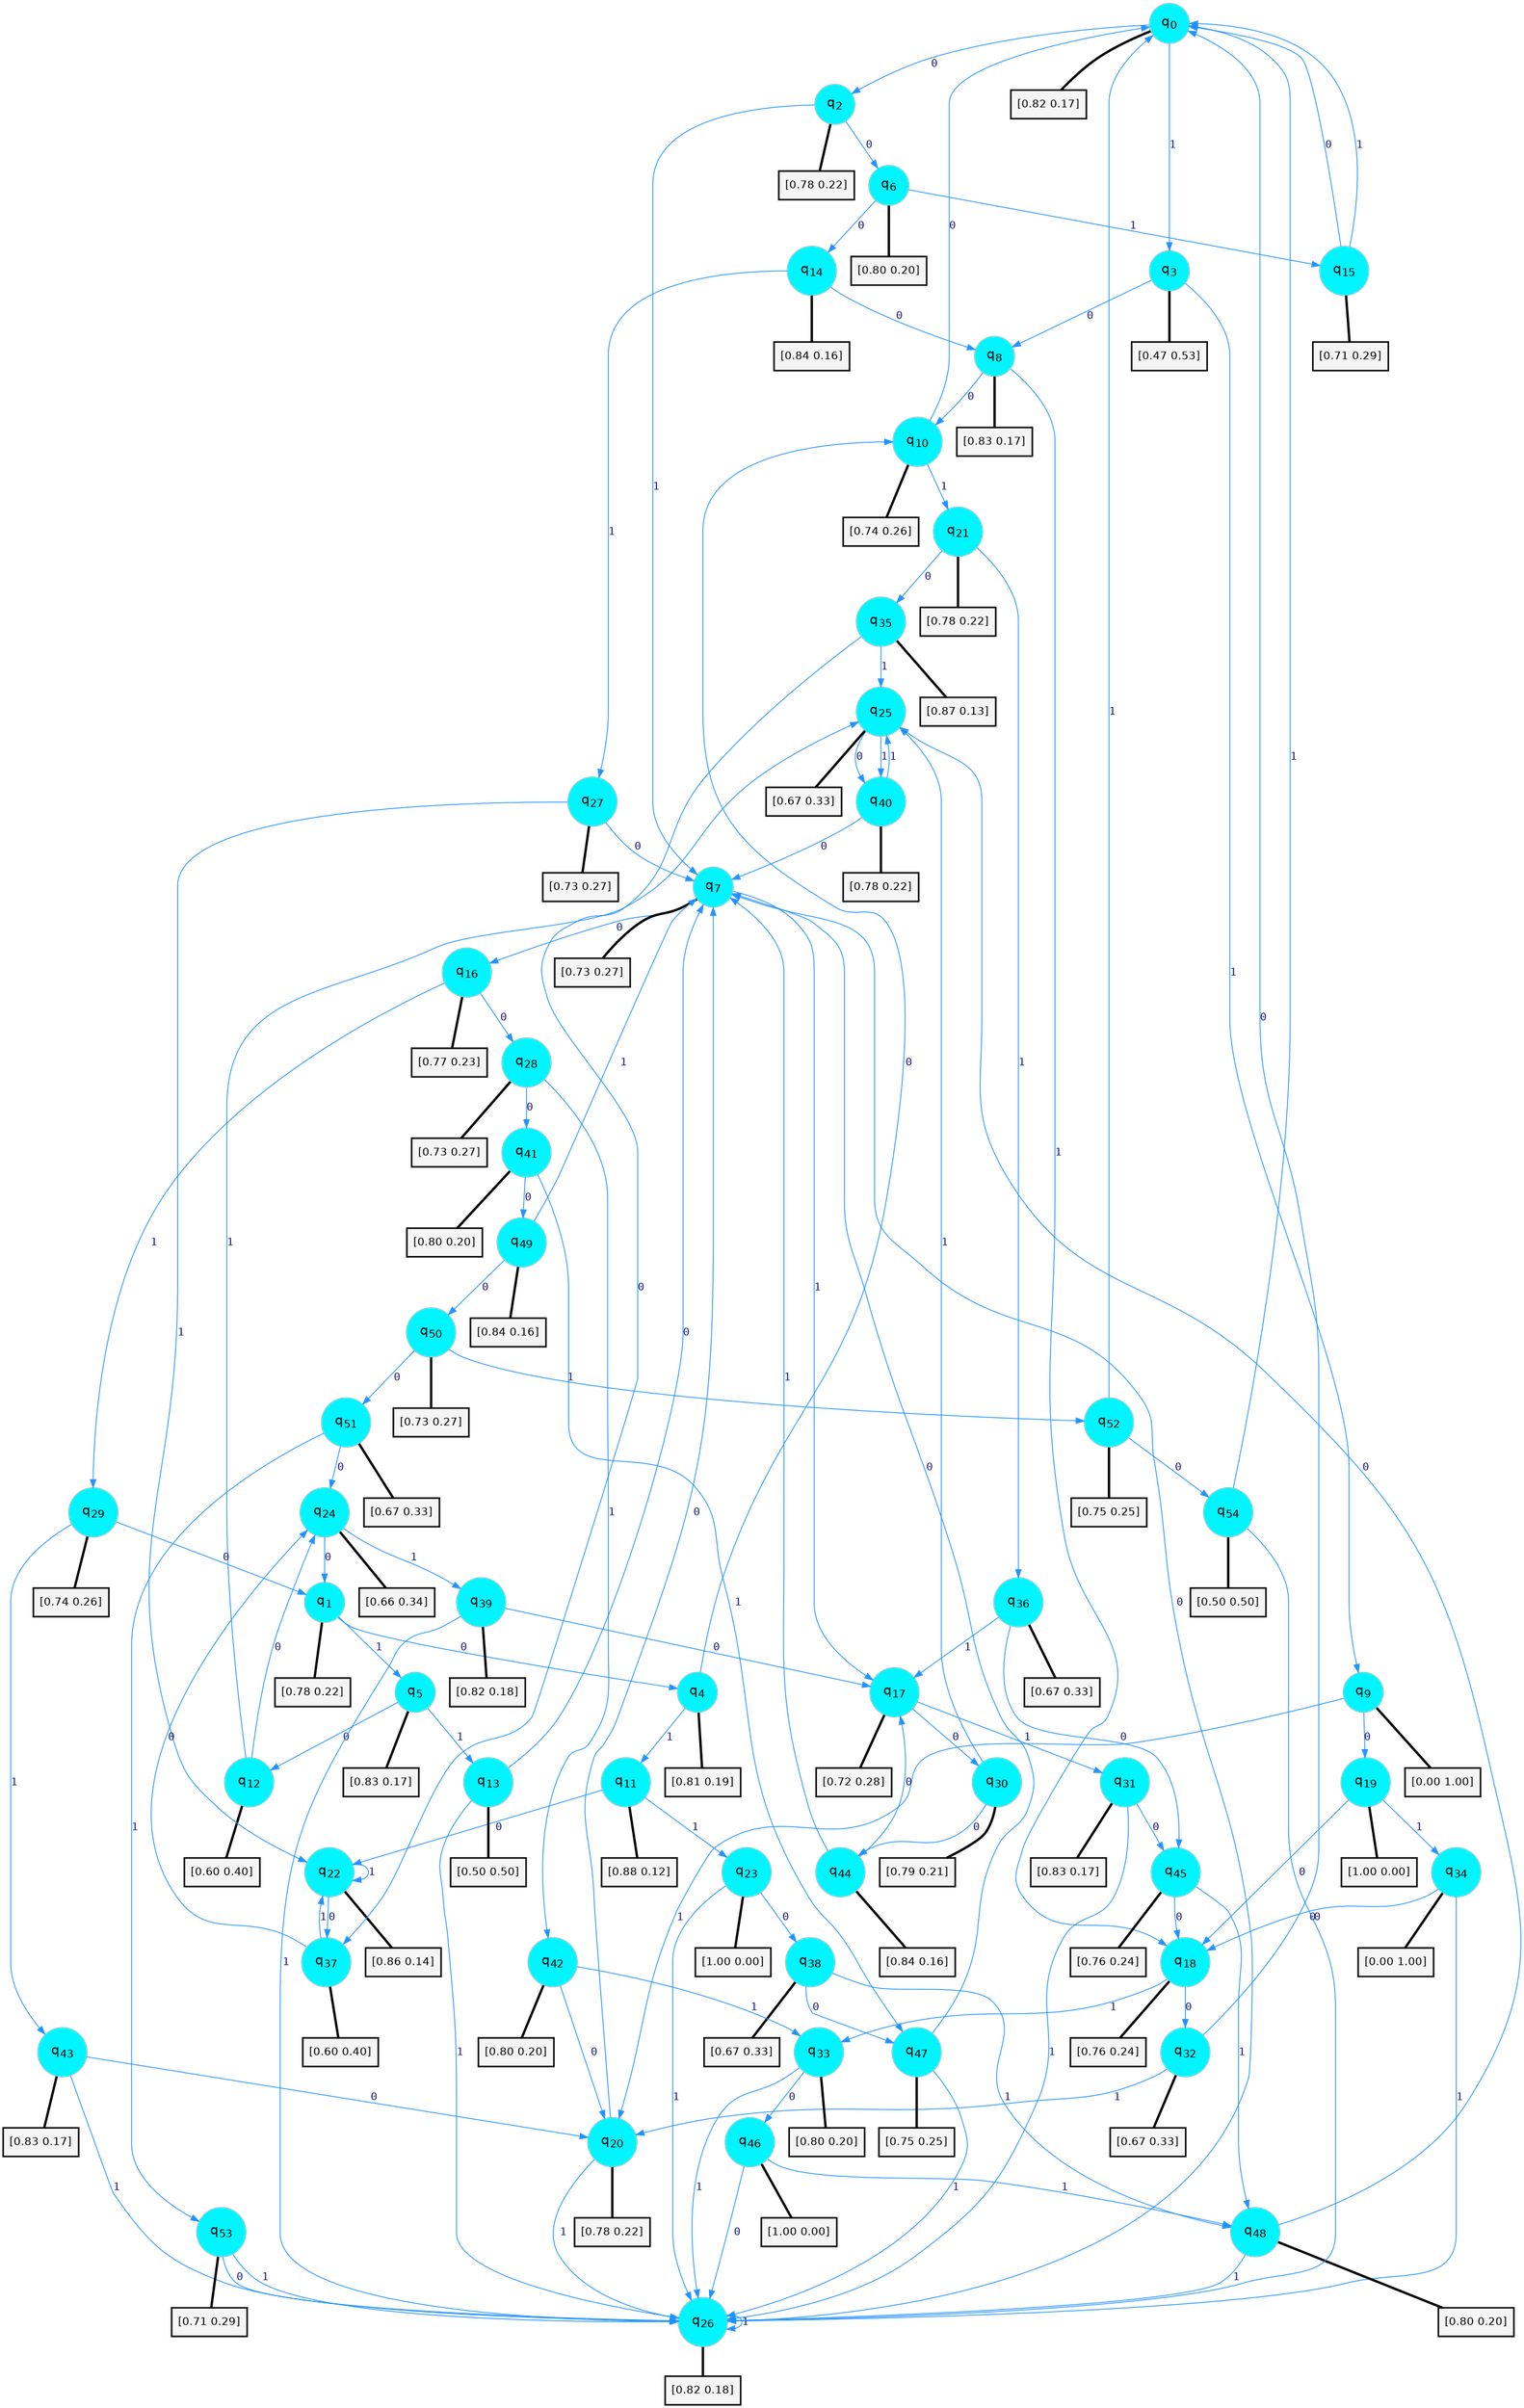 digraph G {
graph [
bgcolor=transparent, dpi=300, rankdir=TD, size="40,25"];
node [
color=gray, fillcolor=turquoise1, fontcolor=black, fontname=Helvetica, fontsize=16, fontweight=bold, shape=circle, style=filled];
edge [
arrowsize=1, color=dodgerblue1, fontcolor=midnightblue, fontname=courier, fontweight=bold, penwidth=1, style=solid, weight=20];
0[label=<q<SUB>0</SUB>>];
1[label=<q<SUB>1</SUB>>];
2[label=<q<SUB>2</SUB>>];
3[label=<q<SUB>3</SUB>>];
4[label=<q<SUB>4</SUB>>];
5[label=<q<SUB>5</SUB>>];
6[label=<q<SUB>6</SUB>>];
7[label=<q<SUB>7</SUB>>];
8[label=<q<SUB>8</SUB>>];
9[label=<q<SUB>9</SUB>>];
10[label=<q<SUB>10</SUB>>];
11[label=<q<SUB>11</SUB>>];
12[label=<q<SUB>12</SUB>>];
13[label=<q<SUB>13</SUB>>];
14[label=<q<SUB>14</SUB>>];
15[label=<q<SUB>15</SUB>>];
16[label=<q<SUB>16</SUB>>];
17[label=<q<SUB>17</SUB>>];
18[label=<q<SUB>18</SUB>>];
19[label=<q<SUB>19</SUB>>];
20[label=<q<SUB>20</SUB>>];
21[label=<q<SUB>21</SUB>>];
22[label=<q<SUB>22</SUB>>];
23[label=<q<SUB>23</SUB>>];
24[label=<q<SUB>24</SUB>>];
25[label=<q<SUB>25</SUB>>];
26[label=<q<SUB>26</SUB>>];
27[label=<q<SUB>27</SUB>>];
28[label=<q<SUB>28</SUB>>];
29[label=<q<SUB>29</SUB>>];
30[label=<q<SUB>30</SUB>>];
31[label=<q<SUB>31</SUB>>];
32[label=<q<SUB>32</SUB>>];
33[label=<q<SUB>33</SUB>>];
34[label=<q<SUB>34</SUB>>];
35[label=<q<SUB>35</SUB>>];
36[label=<q<SUB>36</SUB>>];
37[label=<q<SUB>37</SUB>>];
38[label=<q<SUB>38</SUB>>];
39[label=<q<SUB>39</SUB>>];
40[label=<q<SUB>40</SUB>>];
41[label=<q<SUB>41</SUB>>];
42[label=<q<SUB>42</SUB>>];
43[label=<q<SUB>43</SUB>>];
44[label=<q<SUB>44</SUB>>];
45[label=<q<SUB>45</SUB>>];
46[label=<q<SUB>46</SUB>>];
47[label=<q<SUB>47</SUB>>];
48[label=<q<SUB>48</SUB>>];
49[label=<q<SUB>49</SUB>>];
50[label=<q<SUB>50</SUB>>];
51[label=<q<SUB>51</SUB>>];
52[label=<q<SUB>52</SUB>>];
53[label=<q<SUB>53</SUB>>];
54[label=<q<SUB>54</SUB>>];
55[label="[0.82 0.17]", shape=box,fontcolor=black, fontname=Helvetica, fontsize=14, penwidth=2, fillcolor=whitesmoke,color=black];
56[label="[0.78 0.22]", shape=box,fontcolor=black, fontname=Helvetica, fontsize=14, penwidth=2, fillcolor=whitesmoke,color=black];
57[label="[0.78 0.22]", shape=box,fontcolor=black, fontname=Helvetica, fontsize=14, penwidth=2, fillcolor=whitesmoke,color=black];
58[label="[0.47 0.53]", shape=box,fontcolor=black, fontname=Helvetica, fontsize=14, penwidth=2, fillcolor=whitesmoke,color=black];
59[label="[0.81 0.19]", shape=box,fontcolor=black, fontname=Helvetica, fontsize=14, penwidth=2, fillcolor=whitesmoke,color=black];
60[label="[0.83 0.17]", shape=box,fontcolor=black, fontname=Helvetica, fontsize=14, penwidth=2, fillcolor=whitesmoke,color=black];
61[label="[0.80 0.20]", shape=box,fontcolor=black, fontname=Helvetica, fontsize=14, penwidth=2, fillcolor=whitesmoke,color=black];
62[label="[0.73 0.27]", shape=box,fontcolor=black, fontname=Helvetica, fontsize=14, penwidth=2, fillcolor=whitesmoke,color=black];
63[label="[0.83 0.17]", shape=box,fontcolor=black, fontname=Helvetica, fontsize=14, penwidth=2, fillcolor=whitesmoke,color=black];
64[label="[0.00 1.00]", shape=box,fontcolor=black, fontname=Helvetica, fontsize=14, penwidth=2, fillcolor=whitesmoke,color=black];
65[label="[0.74 0.26]", shape=box,fontcolor=black, fontname=Helvetica, fontsize=14, penwidth=2, fillcolor=whitesmoke,color=black];
66[label="[0.88 0.12]", shape=box,fontcolor=black, fontname=Helvetica, fontsize=14, penwidth=2, fillcolor=whitesmoke,color=black];
67[label="[0.60 0.40]", shape=box,fontcolor=black, fontname=Helvetica, fontsize=14, penwidth=2, fillcolor=whitesmoke,color=black];
68[label="[0.50 0.50]", shape=box,fontcolor=black, fontname=Helvetica, fontsize=14, penwidth=2, fillcolor=whitesmoke,color=black];
69[label="[0.84 0.16]", shape=box,fontcolor=black, fontname=Helvetica, fontsize=14, penwidth=2, fillcolor=whitesmoke,color=black];
70[label="[0.71 0.29]", shape=box,fontcolor=black, fontname=Helvetica, fontsize=14, penwidth=2, fillcolor=whitesmoke,color=black];
71[label="[0.77 0.23]", shape=box,fontcolor=black, fontname=Helvetica, fontsize=14, penwidth=2, fillcolor=whitesmoke,color=black];
72[label="[0.72 0.28]", shape=box,fontcolor=black, fontname=Helvetica, fontsize=14, penwidth=2, fillcolor=whitesmoke,color=black];
73[label="[0.76 0.24]", shape=box,fontcolor=black, fontname=Helvetica, fontsize=14, penwidth=2, fillcolor=whitesmoke,color=black];
74[label="[1.00 0.00]", shape=box,fontcolor=black, fontname=Helvetica, fontsize=14, penwidth=2, fillcolor=whitesmoke,color=black];
75[label="[0.78 0.22]", shape=box,fontcolor=black, fontname=Helvetica, fontsize=14, penwidth=2, fillcolor=whitesmoke,color=black];
76[label="[0.78 0.22]", shape=box,fontcolor=black, fontname=Helvetica, fontsize=14, penwidth=2, fillcolor=whitesmoke,color=black];
77[label="[0.86 0.14]", shape=box,fontcolor=black, fontname=Helvetica, fontsize=14, penwidth=2, fillcolor=whitesmoke,color=black];
78[label="[1.00 0.00]", shape=box,fontcolor=black, fontname=Helvetica, fontsize=14, penwidth=2, fillcolor=whitesmoke,color=black];
79[label="[0.66 0.34]", shape=box,fontcolor=black, fontname=Helvetica, fontsize=14, penwidth=2, fillcolor=whitesmoke,color=black];
80[label="[0.67 0.33]", shape=box,fontcolor=black, fontname=Helvetica, fontsize=14, penwidth=2, fillcolor=whitesmoke,color=black];
81[label="[0.82 0.18]", shape=box,fontcolor=black, fontname=Helvetica, fontsize=14, penwidth=2, fillcolor=whitesmoke,color=black];
82[label="[0.73 0.27]", shape=box,fontcolor=black, fontname=Helvetica, fontsize=14, penwidth=2, fillcolor=whitesmoke,color=black];
83[label="[0.73 0.27]", shape=box,fontcolor=black, fontname=Helvetica, fontsize=14, penwidth=2, fillcolor=whitesmoke,color=black];
84[label="[0.74 0.26]", shape=box,fontcolor=black, fontname=Helvetica, fontsize=14, penwidth=2, fillcolor=whitesmoke,color=black];
85[label="[0.79 0.21]", shape=box,fontcolor=black, fontname=Helvetica, fontsize=14, penwidth=2, fillcolor=whitesmoke,color=black];
86[label="[0.83 0.17]", shape=box,fontcolor=black, fontname=Helvetica, fontsize=14, penwidth=2, fillcolor=whitesmoke,color=black];
87[label="[0.67 0.33]", shape=box,fontcolor=black, fontname=Helvetica, fontsize=14, penwidth=2, fillcolor=whitesmoke,color=black];
88[label="[0.80 0.20]", shape=box,fontcolor=black, fontname=Helvetica, fontsize=14, penwidth=2, fillcolor=whitesmoke,color=black];
89[label="[0.00 1.00]", shape=box,fontcolor=black, fontname=Helvetica, fontsize=14, penwidth=2, fillcolor=whitesmoke,color=black];
90[label="[0.87 0.13]", shape=box,fontcolor=black, fontname=Helvetica, fontsize=14, penwidth=2, fillcolor=whitesmoke,color=black];
91[label="[0.67 0.33]", shape=box,fontcolor=black, fontname=Helvetica, fontsize=14, penwidth=2, fillcolor=whitesmoke,color=black];
92[label="[0.60 0.40]", shape=box,fontcolor=black, fontname=Helvetica, fontsize=14, penwidth=2, fillcolor=whitesmoke,color=black];
93[label="[0.67 0.33]", shape=box,fontcolor=black, fontname=Helvetica, fontsize=14, penwidth=2, fillcolor=whitesmoke,color=black];
94[label="[0.82 0.18]", shape=box,fontcolor=black, fontname=Helvetica, fontsize=14, penwidth=2, fillcolor=whitesmoke,color=black];
95[label="[0.78 0.22]", shape=box,fontcolor=black, fontname=Helvetica, fontsize=14, penwidth=2, fillcolor=whitesmoke,color=black];
96[label="[0.80 0.20]", shape=box,fontcolor=black, fontname=Helvetica, fontsize=14, penwidth=2, fillcolor=whitesmoke,color=black];
97[label="[0.80 0.20]", shape=box,fontcolor=black, fontname=Helvetica, fontsize=14, penwidth=2, fillcolor=whitesmoke,color=black];
98[label="[0.83 0.17]", shape=box,fontcolor=black, fontname=Helvetica, fontsize=14, penwidth=2, fillcolor=whitesmoke,color=black];
99[label="[0.84 0.16]", shape=box,fontcolor=black, fontname=Helvetica, fontsize=14, penwidth=2, fillcolor=whitesmoke,color=black];
100[label="[0.76 0.24]", shape=box,fontcolor=black, fontname=Helvetica, fontsize=14, penwidth=2, fillcolor=whitesmoke,color=black];
101[label="[1.00 0.00]", shape=box,fontcolor=black, fontname=Helvetica, fontsize=14, penwidth=2, fillcolor=whitesmoke,color=black];
102[label="[0.75 0.25]", shape=box,fontcolor=black, fontname=Helvetica, fontsize=14, penwidth=2, fillcolor=whitesmoke,color=black];
103[label="[0.80 0.20]", shape=box,fontcolor=black, fontname=Helvetica, fontsize=14, penwidth=2, fillcolor=whitesmoke,color=black];
104[label="[0.84 0.16]", shape=box,fontcolor=black, fontname=Helvetica, fontsize=14, penwidth=2, fillcolor=whitesmoke,color=black];
105[label="[0.73 0.27]", shape=box,fontcolor=black, fontname=Helvetica, fontsize=14, penwidth=2, fillcolor=whitesmoke,color=black];
106[label="[0.67 0.33]", shape=box,fontcolor=black, fontname=Helvetica, fontsize=14, penwidth=2, fillcolor=whitesmoke,color=black];
107[label="[0.75 0.25]", shape=box,fontcolor=black, fontname=Helvetica, fontsize=14, penwidth=2, fillcolor=whitesmoke,color=black];
108[label="[0.71 0.29]", shape=box,fontcolor=black, fontname=Helvetica, fontsize=14, penwidth=2, fillcolor=whitesmoke,color=black];
109[label="[0.50 0.50]", shape=box,fontcolor=black, fontname=Helvetica, fontsize=14, penwidth=2, fillcolor=whitesmoke,color=black];
0->2 [label=0];
0->3 [label=1];
0->55 [arrowhead=none, penwidth=3,color=black];
1->4 [label=0];
1->5 [label=1];
1->56 [arrowhead=none, penwidth=3,color=black];
2->6 [label=0];
2->7 [label=1];
2->57 [arrowhead=none, penwidth=3,color=black];
3->8 [label=0];
3->9 [label=1];
3->58 [arrowhead=none, penwidth=3,color=black];
4->10 [label=0];
4->11 [label=1];
4->59 [arrowhead=none, penwidth=3,color=black];
5->12 [label=0];
5->13 [label=1];
5->60 [arrowhead=none, penwidth=3,color=black];
6->14 [label=0];
6->15 [label=1];
6->61 [arrowhead=none, penwidth=3,color=black];
7->16 [label=0];
7->17 [label=1];
7->62 [arrowhead=none, penwidth=3,color=black];
8->10 [label=0];
8->18 [label=1];
8->63 [arrowhead=none, penwidth=3,color=black];
9->19 [label=0];
9->20 [label=1];
9->64 [arrowhead=none, penwidth=3,color=black];
10->0 [label=0];
10->21 [label=1];
10->65 [arrowhead=none, penwidth=3,color=black];
11->22 [label=0];
11->23 [label=1];
11->66 [arrowhead=none, penwidth=3,color=black];
12->24 [label=0];
12->25 [label=1];
12->67 [arrowhead=none, penwidth=3,color=black];
13->7 [label=0];
13->26 [label=1];
13->68 [arrowhead=none, penwidth=3,color=black];
14->8 [label=0];
14->27 [label=1];
14->69 [arrowhead=none, penwidth=3,color=black];
15->0 [label=0];
15->0 [label=1];
15->70 [arrowhead=none, penwidth=3,color=black];
16->28 [label=0];
16->29 [label=1];
16->71 [arrowhead=none, penwidth=3,color=black];
17->30 [label=0];
17->31 [label=1];
17->72 [arrowhead=none, penwidth=3,color=black];
18->32 [label=0];
18->33 [label=1];
18->73 [arrowhead=none, penwidth=3,color=black];
19->18 [label=0];
19->34 [label=1];
19->74 [arrowhead=none, penwidth=3,color=black];
20->7 [label=0];
20->26 [label=1];
20->75 [arrowhead=none, penwidth=3,color=black];
21->35 [label=0];
21->36 [label=1];
21->76 [arrowhead=none, penwidth=3,color=black];
22->37 [label=0];
22->22 [label=1];
22->77 [arrowhead=none, penwidth=3,color=black];
23->38 [label=0];
23->26 [label=1];
23->78 [arrowhead=none, penwidth=3,color=black];
24->1 [label=0];
24->39 [label=1];
24->79 [arrowhead=none, penwidth=3,color=black];
25->40 [label=0];
25->40 [label=1];
25->80 [arrowhead=none, penwidth=3,color=black];
26->7 [label=0];
26->26 [label=1];
26->81 [arrowhead=none, penwidth=3,color=black];
27->7 [label=0];
27->22 [label=1];
27->82 [arrowhead=none, penwidth=3,color=black];
28->41 [label=0];
28->42 [label=1];
28->83 [arrowhead=none, penwidth=3,color=black];
29->1 [label=0];
29->43 [label=1];
29->84 [arrowhead=none, penwidth=3,color=black];
30->44 [label=0];
30->25 [label=1];
30->85 [arrowhead=none, penwidth=3,color=black];
31->45 [label=0];
31->26 [label=1];
31->86 [arrowhead=none, penwidth=3,color=black];
32->0 [label=0];
32->20 [label=1];
32->87 [arrowhead=none, penwidth=3,color=black];
33->46 [label=0];
33->26 [label=1];
33->88 [arrowhead=none, penwidth=3,color=black];
34->18 [label=0];
34->26 [label=1];
34->89 [arrowhead=none, penwidth=3,color=black];
35->37 [label=0];
35->25 [label=1];
35->90 [arrowhead=none, penwidth=3,color=black];
36->45 [label=0];
36->17 [label=1];
36->91 [arrowhead=none, penwidth=3,color=black];
37->24 [label=0];
37->22 [label=1];
37->92 [arrowhead=none, penwidth=3,color=black];
38->47 [label=0];
38->48 [label=1];
38->93 [arrowhead=none, penwidth=3,color=black];
39->17 [label=0];
39->26 [label=1];
39->94 [arrowhead=none, penwidth=3,color=black];
40->7 [label=0];
40->25 [label=1];
40->95 [arrowhead=none, penwidth=3,color=black];
41->49 [label=0];
41->47 [label=1];
41->96 [arrowhead=none, penwidth=3,color=black];
42->20 [label=0];
42->33 [label=1];
42->97 [arrowhead=none, penwidth=3,color=black];
43->20 [label=0];
43->26 [label=1];
43->98 [arrowhead=none, penwidth=3,color=black];
44->17 [label=0];
44->7 [label=1];
44->99 [arrowhead=none, penwidth=3,color=black];
45->18 [label=0];
45->48 [label=1];
45->100 [arrowhead=none, penwidth=3,color=black];
46->26 [label=0];
46->48 [label=1];
46->101 [arrowhead=none, penwidth=3,color=black];
47->7 [label=0];
47->26 [label=1];
47->102 [arrowhead=none, penwidth=3,color=black];
48->25 [label=0];
48->26 [label=1];
48->103 [arrowhead=none, penwidth=3,color=black];
49->50 [label=0];
49->7 [label=1];
49->104 [arrowhead=none, penwidth=3,color=black];
50->51 [label=0];
50->52 [label=1];
50->105 [arrowhead=none, penwidth=3,color=black];
51->24 [label=0];
51->53 [label=1];
51->106 [arrowhead=none, penwidth=3,color=black];
52->54 [label=0];
52->0 [label=1];
52->107 [arrowhead=none, penwidth=3,color=black];
53->26 [label=0];
53->26 [label=1];
53->108 [arrowhead=none, penwidth=3,color=black];
54->26 [label=0];
54->0 [label=1];
54->109 [arrowhead=none, penwidth=3,color=black];
}
